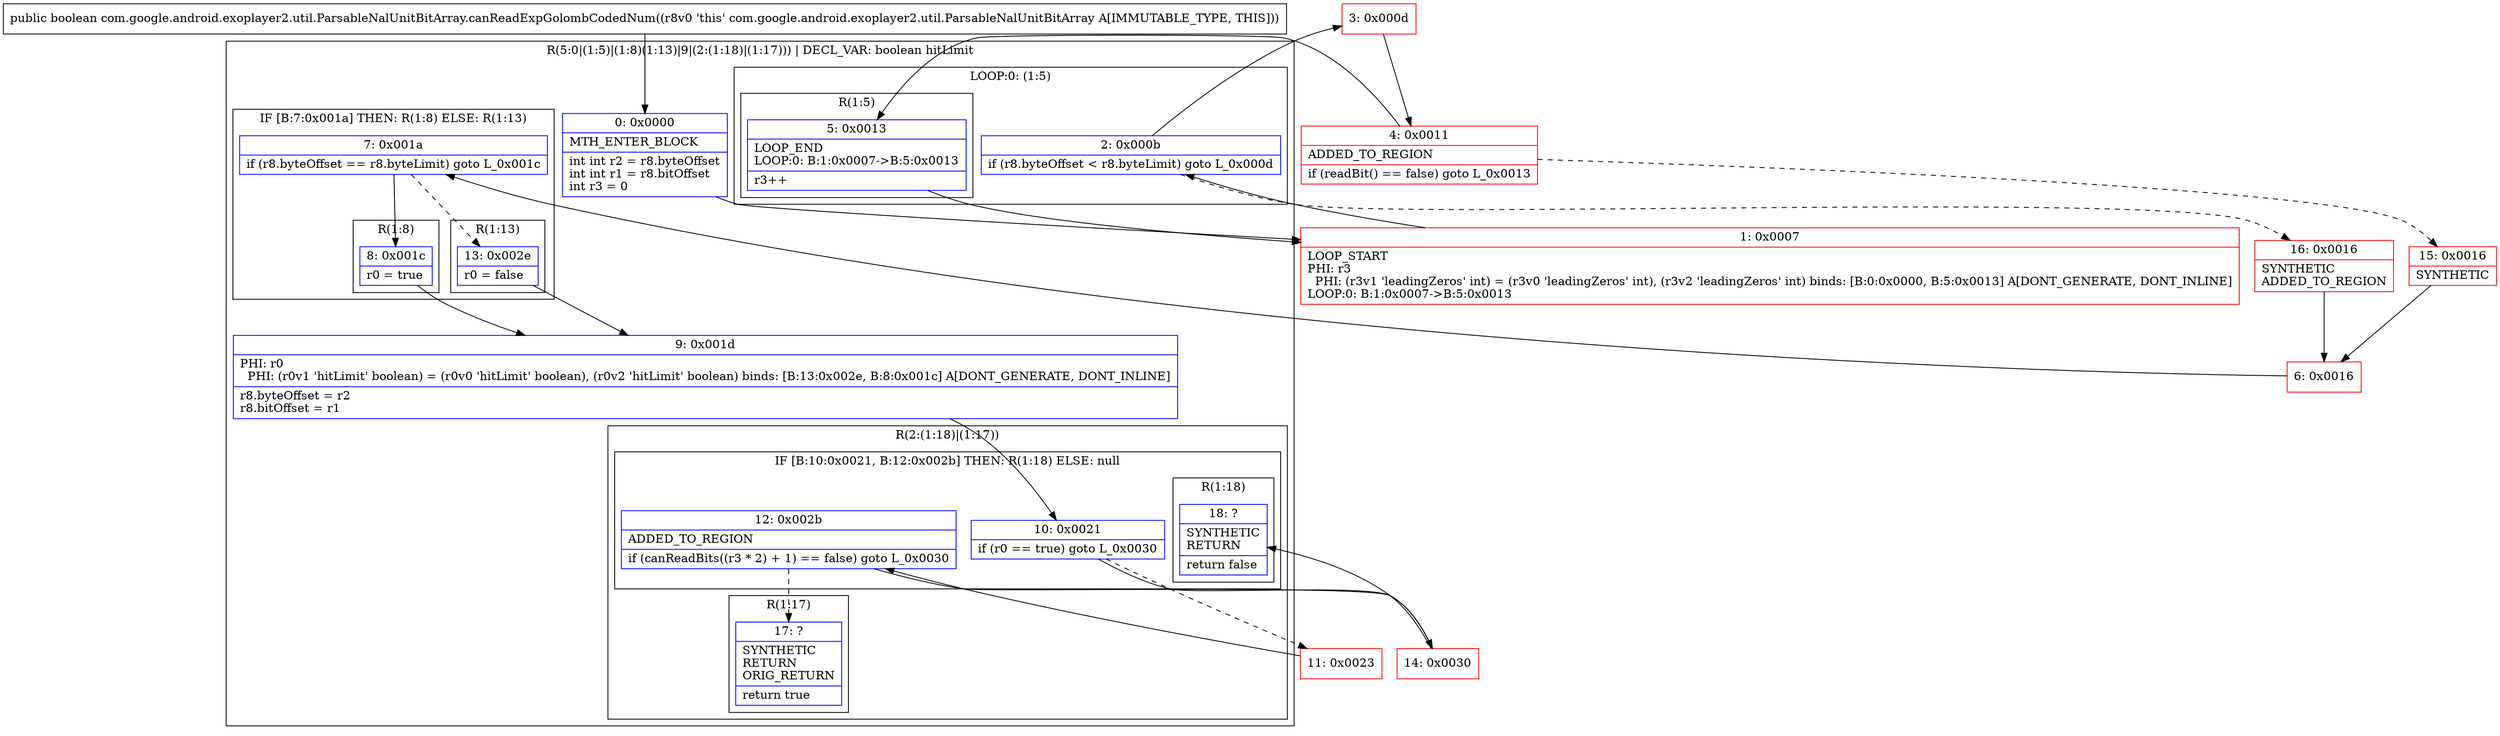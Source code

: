 digraph "CFG forcom.google.android.exoplayer2.util.ParsableNalUnitBitArray.canReadExpGolombCodedNum()Z" {
subgraph cluster_Region_793678607 {
label = "R(5:0|(1:5)|(1:8)(1:13)|9|(2:(1:18)|(1:17))) | DECL_VAR: boolean hitLimit\l";
node [shape=record,color=blue];
Node_0 [shape=record,label="{0\:\ 0x0000|MTH_ENTER_BLOCK\l|int int r2 = r8.byteOffset\lint int r1 = r8.bitOffset\lint r3 = 0\l}"];
subgraph cluster_LoopRegion_1940529060 {
label = "LOOP:0: (1:5)";
node [shape=record,color=blue];
Node_2 [shape=record,label="{2\:\ 0x000b|if (r8.byteOffset \< r8.byteLimit) goto L_0x000d\l}"];
subgraph cluster_Region_215926587 {
label = "R(1:5)";
node [shape=record,color=blue];
Node_5 [shape=record,label="{5\:\ 0x0013|LOOP_END\lLOOP:0: B:1:0x0007\-\>B:5:0x0013\l|r3++\l}"];
}
}
subgraph cluster_IfRegion_507240565 {
label = "IF [B:7:0x001a] THEN: R(1:8) ELSE: R(1:13)";
node [shape=record,color=blue];
Node_7 [shape=record,label="{7\:\ 0x001a|if (r8.byteOffset == r8.byteLimit) goto L_0x001c\l}"];
subgraph cluster_Region_1590743136 {
label = "R(1:8)";
node [shape=record,color=blue];
Node_8 [shape=record,label="{8\:\ 0x001c|r0 = true\l}"];
}
subgraph cluster_Region_90045743 {
label = "R(1:13)";
node [shape=record,color=blue];
Node_13 [shape=record,label="{13\:\ 0x002e|r0 = false\l}"];
}
}
Node_9 [shape=record,label="{9\:\ 0x001d|PHI: r0 \l  PHI: (r0v1 'hitLimit' boolean) = (r0v0 'hitLimit' boolean), (r0v2 'hitLimit' boolean) binds: [B:13:0x002e, B:8:0x001c] A[DONT_GENERATE, DONT_INLINE]\l|r8.byteOffset = r2\lr8.bitOffset = r1\l}"];
subgraph cluster_Region_1222902563 {
label = "R(2:(1:18)|(1:17))";
node [shape=record,color=blue];
subgraph cluster_IfRegion_477784037 {
label = "IF [B:10:0x0021, B:12:0x002b] THEN: R(1:18) ELSE: null";
node [shape=record,color=blue];
Node_10 [shape=record,label="{10\:\ 0x0021|if (r0 == true) goto L_0x0030\l}"];
Node_12 [shape=record,label="{12\:\ 0x002b|ADDED_TO_REGION\l|if (canReadBits((r3 * 2) + 1) == false) goto L_0x0030\l}"];
subgraph cluster_Region_526721875 {
label = "R(1:18)";
node [shape=record,color=blue];
Node_18 [shape=record,label="{18\:\ ?|SYNTHETIC\lRETURN\l|return false\l}"];
}
}
subgraph cluster_Region_1007765540 {
label = "R(1:17)";
node [shape=record,color=blue];
Node_17 [shape=record,label="{17\:\ ?|SYNTHETIC\lRETURN\lORIG_RETURN\l|return true\l}"];
}
}
}
Node_1 [shape=record,color=red,label="{1\:\ 0x0007|LOOP_START\lPHI: r3 \l  PHI: (r3v1 'leadingZeros' int) = (r3v0 'leadingZeros' int), (r3v2 'leadingZeros' int) binds: [B:0:0x0000, B:5:0x0013] A[DONT_GENERATE, DONT_INLINE]\lLOOP:0: B:1:0x0007\-\>B:5:0x0013\l}"];
Node_3 [shape=record,color=red,label="{3\:\ 0x000d}"];
Node_4 [shape=record,color=red,label="{4\:\ 0x0011|ADDED_TO_REGION\l|if (readBit() == false) goto L_0x0013\l}"];
Node_6 [shape=record,color=red,label="{6\:\ 0x0016}"];
Node_11 [shape=record,color=red,label="{11\:\ 0x0023}"];
Node_14 [shape=record,color=red,label="{14\:\ 0x0030}"];
Node_15 [shape=record,color=red,label="{15\:\ 0x0016|SYNTHETIC\l}"];
Node_16 [shape=record,color=red,label="{16\:\ 0x0016|SYNTHETIC\lADDED_TO_REGION\l}"];
MethodNode[shape=record,label="{public boolean com.google.android.exoplayer2.util.ParsableNalUnitBitArray.canReadExpGolombCodedNum((r8v0 'this' com.google.android.exoplayer2.util.ParsableNalUnitBitArray A[IMMUTABLE_TYPE, THIS])) }"];
MethodNode -> Node_0;
Node_0 -> Node_1;
Node_2 -> Node_3;
Node_2 -> Node_16[style=dashed];
Node_5 -> Node_1;
Node_7 -> Node_8;
Node_7 -> Node_13[style=dashed];
Node_8 -> Node_9;
Node_13 -> Node_9;
Node_9 -> Node_10;
Node_10 -> Node_11[style=dashed];
Node_10 -> Node_14;
Node_12 -> Node_14;
Node_12 -> Node_17[style=dashed];
Node_1 -> Node_2;
Node_3 -> Node_4;
Node_4 -> Node_5;
Node_4 -> Node_15[style=dashed];
Node_6 -> Node_7;
Node_11 -> Node_12;
Node_14 -> Node_18;
Node_15 -> Node_6;
Node_16 -> Node_6;
}

